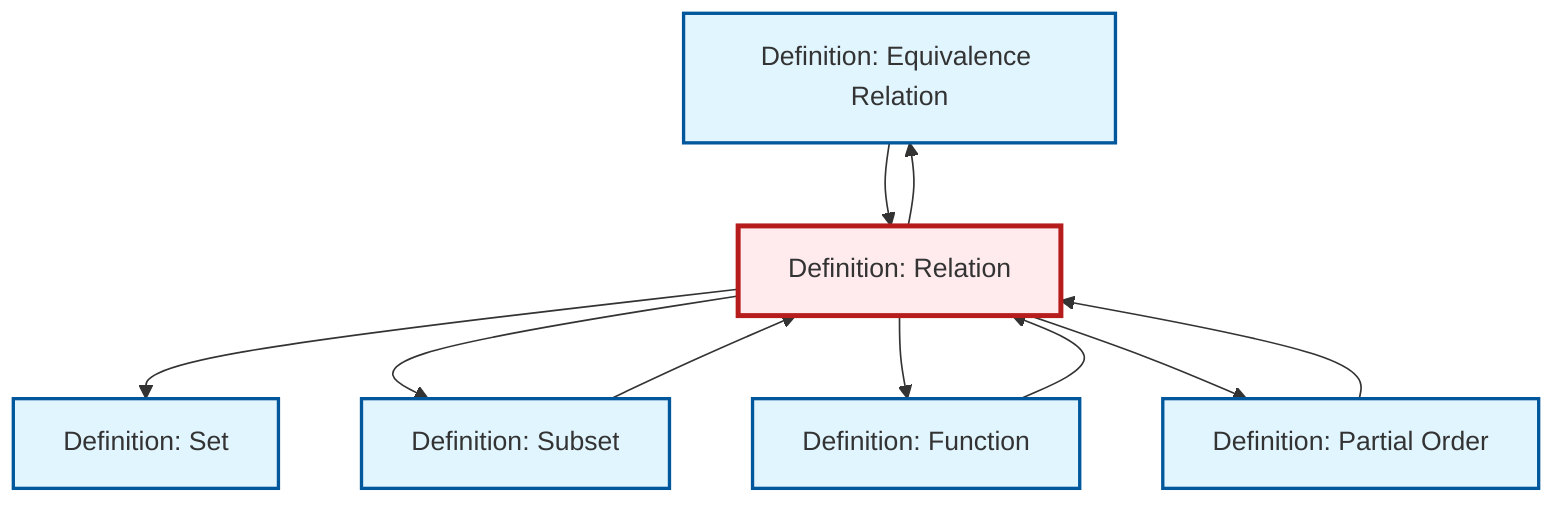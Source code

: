 graph TD
    classDef definition fill:#e1f5fe,stroke:#01579b,stroke-width:2px
    classDef theorem fill:#f3e5f5,stroke:#4a148c,stroke-width:2px
    classDef axiom fill:#fff3e0,stroke:#e65100,stroke-width:2px
    classDef example fill:#e8f5e9,stroke:#1b5e20,stroke-width:2px
    classDef current fill:#ffebee,stroke:#b71c1c,stroke-width:3px
    def-equivalence-relation["Definition: Equivalence Relation"]:::definition
    def-function["Definition: Function"]:::definition
    def-subset["Definition: Subset"]:::definition
    def-set["Definition: Set"]:::definition
    def-partial-order["Definition: Partial Order"]:::definition
    def-relation["Definition: Relation"]:::definition
    def-partial-order --> def-relation
    def-relation --> def-set
    def-relation --> def-equivalence-relation
    def-relation --> def-subset
    def-function --> def-relation
    def-equivalence-relation --> def-relation
    def-relation --> def-function
    def-subset --> def-relation
    def-relation --> def-partial-order
    class def-relation current
